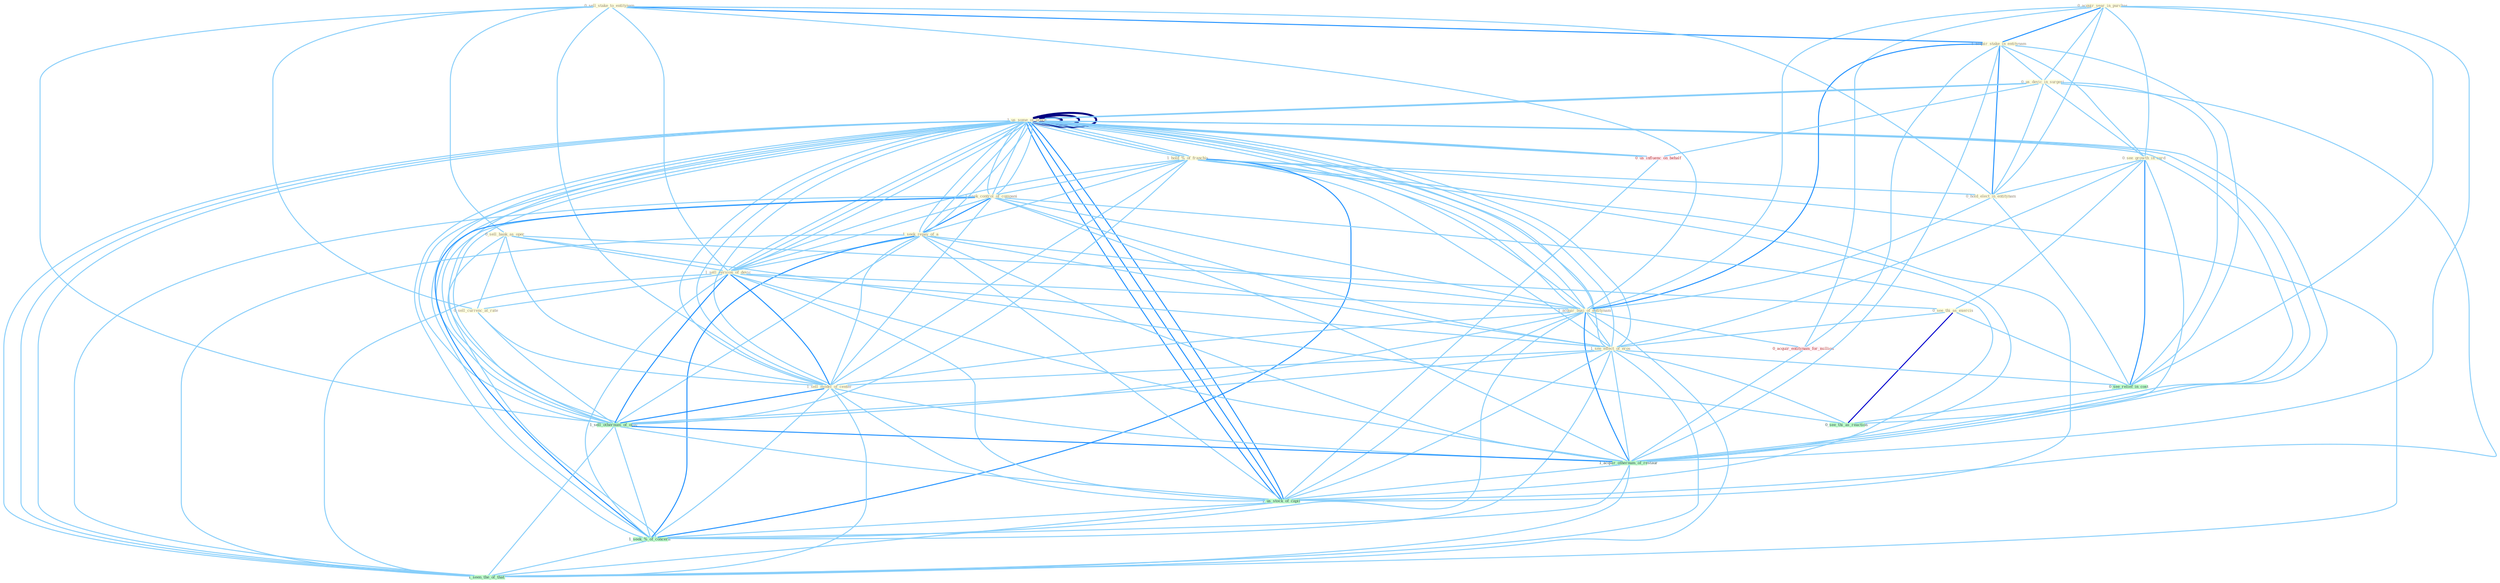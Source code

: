 Graph G{ 
    node
    [shape=polygon,style=filled,width=.5,height=.06,color="#BDFCC9",fixedsize=true,fontsize=4,
    fontcolor="#2f4f4f"];
    {node
    [color="#ffffe0", fontcolor="#8b7d6b"] "0_acquir_year_in_purchas " "1_us_some_of_proce " "0_sell_stake_to_entitynam " "1_hold_%_of_franchis " "1_acquir_stake_in_entitynam " "0_us_devic_in_surgeri " "0_see_growth_in_card " "0_sell_bank_as_oper " "1_seek_control_of_compani " "1_seek_repay_of_a " "0_hold_elect_in_entitynam " "1_us_some_of_proce " "1_sell_version_of_devic " "0_see_thi_as_exercis " "1_acquir_busi_of_entitynam " "0_sell_currenc_at_rate " "1_us_some_of_proce " "1_see_effect_of_eros " "1_sell_model_of_center "}
{node [color="#fff0f5", fontcolor="#b22222"] "0_acquir_entitynam_for_million " "0_us_influenc_on_behalf "}
edge [color="#B0E2FF"];

	"0_acquir_year_in_purchas " -- "1_acquir_stake_in_entitynam " [w="2", color="#1e90ff" , len=0.8];
	"0_acquir_year_in_purchas " -- "0_us_devic_in_surgeri " [w="1", color="#87cefa" ];
	"0_acquir_year_in_purchas " -- "0_see_growth_in_card " [w="1", color="#87cefa" ];
	"0_acquir_year_in_purchas " -- "0_hold_elect_in_entitynam " [w="1", color="#87cefa" ];
	"0_acquir_year_in_purchas " -- "1_acquir_busi_of_entitynam " [w="1", color="#87cefa" ];
	"0_acquir_year_in_purchas " -- "0_acquir_entitynam_for_million " [w="1", color="#87cefa" ];
	"0_acquir_year_in_purchas " -- "0_see_relief_in_cost " [w="1", color="#87cefa" ];
	"0_acquir_year_in_purchas " -- "1_acquir_othernum_of_restaur " [w="1", color="#87cefa" ];
	"1_us_some_of_proce " -- "1_hold_%_of_franchis " [w="1", color="#87cefa" ];
	"1_us_some_of_proce " -- "0_us_devic_in_surgeri " [w="1", color="#87cefa" ];
	"1_us_some_of_proce " -- "1_seek_control_of_compani " [w="1", color="#87cefa" ];
	"1_us_some_of_proce " -- "1_seek_repay_of_a " [w="1", color="#87cefa" ];
	"1_us_some_of_proce " -- "1_us_some_of_proce " [w="4", style=bold, color="#000080", len=0.4];
	"1_us_some_of_proce " -- "1_sell_version_of_devic " [w="1", color="#87cefa" ];
	"1_us_some_of_proce " -- "1_acquir_busi_of_entitynam " [w="1", color="#87cefa" ];
	"1_us_some_of_proce " -- "1_us_some_of_proce " [w="4", style=bold, color="#000080", len=0.4];
	"1_us_some_of_proce " -- "1_see_effect_of_eros " [w="1", color="#87cefa" ];
	"1_us_some_of_proce " -- "1_sell_model_of_center " [w="1", color="#87cefa" ];
	"1_us_some_of_proce " -- "1_sell_othernum_of_offic " [w="1", color="#87cefa" ];
	"1_us_some_of_proce " -- "0_us_influenc_on_behalf " [w="1", color="#87cefa" ];
	"1_us_some_of_proce " -- "1_acquir_othernum_of_restaur " [w="1", color="#87cefa" ];
	"1_us_some_of_proce " -- "1_us_stock_of_capit " [w="2", color="#1e90ff" , len=0.8];
	"1_us_some_of_proce " -- "1_seek_%_of_concern " [w="1", color="#87cefa" ];
	"1_us_some_of_proce " -- "1_seen_the_of_that " [w="1", color="#87cefa" ];
	"0_sell_stake_to_entitynam " -- "1_acquir_stake_in_entitynam " [w="2", color="#1e90ff" , len=0.8];
	"0_sell_stake_to_entitynam " -- "0_sell_bank_as_oper " [w="1", color="#87cefa" ];
	"0_sell_stake_to_entitynam " -- "0_hold_elect_in_entitynam " [w="1", color="#87cefa" ];
	"0_sell_stake_to_entitynam " -- "1_sell_version_of_devic " [w="1", color="#87cefa" ];
	"0_sell_stake_to_entitynam " -- "1_acquir_busi_of_entitynam " [w="1", color="#87cefa" ];
	"0_sell_stake_to_entitynam " -- "0_sell_currenc_at_rate " [w="1", color="#87cefa" ];
	"0_sell_stake_to_entitynam " -- "1_sell_model_of_center " [w="1", color="#87cefa" ];
	"0_sell_stake_to_entitynam " -- "1_sell_othernum_of_offic " [w="1", color="#87cefa" ];
	"1_hold_%_of_franchis " -- "1_seek_control_of_compani " [w="1", color="#87cefa" ];
	"1_hold_%_of_franchis " -- "1_seek_repay_of_a " [w="1", color="#87cefa" ];
	"1_hold_%_of_franchis " -- "0_hold_elect_in_entitynam " [w="1", color="#87cefa" ];
	"1_hold_%_of_franchis " -- "1_us_some_of_proce " [w="1", color="#87cefa" ];
	"1_hold_%_of_franchis " -- "1_sell_version_of_devic " [w="1", color="#87cefa" ];
	"1_hold_%_of_franchis " -- "1_acquir_busi_of_entitynam " [w="1", color="#87cefa" ];
	"1_hold_%_of_franchis " -- "1_us_some_of_proce " [w="1", color="#87cefa" ];
	"1_hold_%_of_franchis " -- "1_see_effect_of_eros " [w="1", color="#87cefa" ];
	"1_hold_%_of_franchis " -- "1_sell_model_of_center " [w="1", color="#87cefa" ];
	"1_hold_%_of_franchis " -- "1_sell_othernum_of_offic " [w="1", color="#87cefa" ];
	"1_hold_%_of_franchis " -- "1_acquir_othernum_of_restaur " [w="1", color="#87cefa" ];
	"1_hold_%_of_franchis " -- "1_us_stock_of_capit " [w="1", color="#87cefa" ];
	"1_hold_%_of_franchis " -- "1_seek_%_of_concern " [w="2", color="#1e90ff" , len=0.8];
	"1_hold_%_of_franchis " -- "1_seen_the_of_that " [w="1", color="#87cefa" ];
	"1_acquir_stake_in_entitynam " -- "0_us_devic_in_surgeri " [w="1", color="#87cefa" ];
	"1_acquir_stake_in_entitynam " -- "0_see_growth_in_card " [w="1", color="#87cefa" ];
	"1_acquir_stake_in_entitynam " -- "0_hold_elect_in_entitynam " [w="2", color="#1e90ff" , len=0.8];
	"1_acquir_stake_in_entitynam " -- "1_acquir_busi_of_entitynam " [w="2", color="#1e90ff" , len=0.8];
	"1_acquir_stake_in_entitynam " -- "0_acquir_entitynam_for_million " [w="1", color="#87cefa" ];
	"1_acquir_stake_in_entitynam " -- "0_see_relief_in_cost " [w="1", color="#87cefa" ];
	"1_acquir_stake_in_entitynam " -- "1_acquir_othernum_of_restaur " [w="1", color="#87cefa" ];
	"0_us_devic_in_surgeri " -- "0_see_growth_in_card " [w="1", color="#87cefa" ];
	"0_us_devic_in_surgeri " -- "0_hold_elect_in_entitynam " [w="1", color="#87cefa" ];
	"0_us_devic_in_surgeri " -- "1_us_some_of_proce " [w="1", color="#87cefa" ];
	"0_us_devic_in_surgeri " -- "1_us_some_of_proce " [w="1", color="#87cefa" ];
	"0_us_devic_in_surgeri " -- "0_us_influenc_on_behalf " [w="1", color="#87cefa" ];
	"0_us_devic_in_surgeri " -- "0_see_relief_in_cost " [w="1", color="#87cefa" ];
	"0_us_devic_in_surgeri " -- "1_us_stock_of_capit " [w="1", color="#87cefa" ];
	"0_see_growth_in_card " -- "0_hold_elect_in_entitynam " [w="1", color="#87cefa" ];
	"0_see_growth_in_card " -- "0_see_thi_as_exercis " [w="1", color="#87cefa" ];
	"0_see_growth_in_card " -- "1_see_effect_of_eros " [w="1", color="#87cefa" ];
	"0_see_growth_in_card " -- "0_see_relief_in_cost " [w="2", color="#1e90ff" , len=0.8];
	"0_see_growth_in_card " -- "0_see_thi_as_reaction " [w="1", color="#87cefa" ];
	"0_sell_bank_as_oper " -- "1_sell_version_of_devic " [w="1", color="#87cefa" ];
	"0_sell_bank_as_oper " -- "0_see_thi_as_exercis " [w="1", color="#87cefa" ];
	"0_sell_bank_as_oper " -- "0_sell_currenc_at_rate " [w="1", color="#87cefa" ];
	"0_sell_bank_as_oper " -- "1_sell_model_of_center " [w="1", color="#87cefa" ];
	"0_sell_bank_as_oper " -- "1_sell_othernum_of_offic " [w="1", color="#87cefa" ];
	"0_sell_bank_as_oper " -- "0_see_thi_as_reaction " [w="1", color="#87cefa" ];
	"1_seek_control_of_compani " -- "1_seek_repay_of_a " [w="2", color="#1e90ff" , len=0.8];
	"1_seek_control_of_compani " -- "1_us_some_of_proce " [w="1", color="#87cefa" ];
	"1_seek_control_of_compani " -- "1_sell_version_of_devic " [w="1", color="#87cefa" ];
	"1_seek_control_of_compani " -- "1_acquir_busi_of_entitynam " [w="1", color="#87cefa" ];
	"1_seek_control_of_compani " -- "1_us_some_of_proce " [w="1", color="#87cefa" ];
	"1_seek_control_of_compani " -- "1_see_effect_of_eros " [w="1", color="#87cefa" ];
	"1_seek_control_of_compani " -- "1_sell_model_of_center " [w="1", color="#87cefa" ];
	"1_seek_control_of_compani " -- "1_sell_othernum_of_offic " [w="1", color="#87cefa" ];
	"1_seek_control_of_compani " -- "1_acquir_othernum_of_restaur " [w="1", color="#87cefa" ];
	"1_seek_control_of_compani " -- "1_us_stock_of_capit " [w="1", color="#87cefa" ];
	"1_seek_control_of_compani " -- "1_seek_%_of_concern " [w="2", color="#1e90ff" , len=0.8];
	"1_seek_control_of_compani " -- "1_seen_the_of_that " [w="1", color="#87cefa" ];
	"1_seek_repay_of_a " -- "1_us_some_of_proce " [w="1", color="#87cefa" ];
	"1_seek_repay_of_a " -- "1_sell_version_of_devic " [w="1", color="#87cefa" ];
	"1_seek_repay_of_a " -- "1_acquir_busi_of_entitynam " [w="1", color="#87cefa" ];
	"1_seek_repay_of_a " -- "1_us_some_of_proce " [w="1", color="#87cefa" ];
	"1_seek_repay_of_a " -- "1_see_effect_of_eros " [w="1", color="#87cefa" ];
	"1_seek_repay_of_a " -- "1_sell_model_of_center " [w="1", color="#87cefa" ];
	"1_seek_repay_of_a " -- "1_sell_othernum_of_offic " [w="1", color="#87cefa" ];
	"1_seek_repay_of_a " -- "1_acquir_othernum_of_restaur " [w="1", color="#87cefa" ];
	"1_seek_repay_of_a " -- "1_us_stock_of_capit " [w="1", color="#87cefa" ];
	"1_seek_repay_of_a " -- "1_seek_%_of_concern " [w="2", color="#1e90ff" , len=0.8];
	"1_seek_repay_of_a " -- "1_seen_the_of_that " [w="1", color="#87cefa" ];
	"0_hold_elect_in_entitynam " -- "1_acquir_busi_of_entitynam " [w="1", color="#87cefa" ];
	"0_hold_elect_in_entitynam " -- "0_see_relief_in_cost " [w="1", color="#87cefa" ];
	"1_us_some_of_proce " -- "1_sell_version_of_devic " [w="1", color="#87cefa" ];
	"1_us_some_of_proce " -- "1_acquir_busi_of_entitynam " [w="1", color="#87cefa" ];
	"1_us_some_of_proce " -- "1_us_some_of_proce " [w="4", style=bold, color="#000080", len=0.4];
	"1_us_some_of_proce " -- "1_see_effect_of_eros " [w="1", color="#87cefa" ];
	"1_us_some_of_proce " -- "1_sell_model_of_center " [w="1", color="#87cefa" ];
	"1_us_some_of_proce " -- "1_sell_othernum_of_offic " [w="1", color="#87cefa" ];
	"1_us_some_of_proce " -- "0_us_influenc_on_behalf " [w="1", color="#87cefa" ];
	"1_us_some_of_proce " -- "1_acquir_othernum_of_restaur " [w="1", color="#87cefa" ];
	"1_us_some_of_proce " -- "1_us_stock_of_capit " [w="2", color="#1e90ff" , len=0.8];
	"1_us_some_of_proce " -- "1_seek_%_of_concern " [w="1", color="#87cefa" ];
	"1_us_some_of_proce " -- "1_seen_the_of_that " [w="1", color="#87cefa" ];
	"1_sell_version_of_devic " -- "1_acquir_busi_of_entitynam " [w="1", color="#87cefa" ];
	"1_sell_version_of_devic " -- "0_sell_currenc_at_rate " [w="1", color="#87cefa" ];
	"1_sell_version_of_devic " -- "1_us_some_of_proce " [w="1", color="#87cefa" ];
	"1_sell_version_of_devic " -- "1_see_effect_of_eros " [w="1", color="#87cefa" ];
	"1_sell_version_of_devic " -- "1_sell_model_of_center " [w="2", color="#1e90ff" , len=0.8];
	"1_sell_version_of_devic " -- "1_sell_othernum_of_offic " [w="2", color="#1e90ff" , len=0.8];
	"1_sell_version_of_devic " -- "1_acquir_othernum_of_restaur " [w="1", color="#87cefa" ];
	"1_sell_version_of_devic " -- "1_us_stock_of_capit " [w="1", color="#87cefa" ];
	"1_sell_version_of_devic " -- "1_seek_%_of_concern " [w="1", color="#87cefa" ];
	"1_sell_version_of_devic " -- "1_seen_the_of_that " [w="1", color="#87cefa" ];
	"0_see_thi_as_exercis " -- "1_see_effect_of_eros " [w="1", color="#87cefa" ];
	"0_see_thi_as_exercis " -- "0_see_relief_in_cost " [w="1", color="#87cefa" ];
	"0_see_thi_as_exercis " -- "0_see_thi_as_reaction " [w="3", color="#0000cd" , len=0.6];
	"1_acquir_busi_of_entitynam " -- "1_us_some_of_proce " [w="1", color="#87cefa" ];
	"1_acquir_busi_of_entitynam " -- "1_see_effect_of_eros " [w="1", color="#87cefa" ];
	"1_acquir_busi_of_entitynam " -- "1_sell_model_of_center " [w="1", color="#87cefa" ];
	"1_acquir_busi_of_entitynam " -- "0_acquir_entitynam_for_million " [w="1", color="#87cefa" ];
	"1_acquir_busi_of_entitynam " -- "1_sell_othernum_of_offic " [w="1", color="#87cefa" ];
	"1_acquir_busi_of_entitynam " -- "1_acquir_othernum_of_restaur " [w="2", color="#1e90ff" , len=0.8];
	"1_acquir_busi_of_entitynam " -- "1_us_stock_of_capit " [w="1", color="#87cefa" ];
	"1_acquir_busi_of_entitynam " -- "1_seek_%_of_concern " [w="1", color="#87cefa" ];
	"1_acquir_busi_of_entitynam " -- "1_seen_the_of_that " [w="1", color="#87cefa" ];
	"0_sell_currenc_at_rate " -- "1_sell_model_of_center " [w="1", color="#87cefa" ];
	"0_sell_currenc_at_rate " -- "1_sell_othernum_of_offic " [w="1", color="#87cefa" ];
	"1_us_some_of_proce " -- "1_see_effect_of_eros " [w="1", color="#87cefa" ];
	"1_us_some_of_proce " -- "1_sell_model_of_center " [w="1", color="#87cefa" ];
	"1_us_some_of_proce " -- "1_sell_othernum_of_offic " [w="1", color="#87cefa" ];
	"1_us_some_of_proce " -- "0_us_influenc_on_behalf " [w="1", color="#87cefa" ];
	"1_us_some_of_proce " -- "1_acquir_othernum_of_restaur " [w="1", color="#87cefa" ];
	"1_us_some_of_proce " -- "1_us_stock_of_capit " [w="2", color="#1e90ff" , len=0.8];
	"1_us_some_of_proce " -- "1_seek_%_of_concern " [w="1", color="#87cefa" ];
	"1_us_some_of_proce " -- "1_seen_the_of_that " [w="1", color="#87cefa" ];
	"1_see_effect_of_eros " -- "1_sell_model_of_center " [w="1", color="#87cefa" ];
	"1_see_effect_of_eros " -- "1_sell_othernum_of_offic " [w="1", color="#87cefa" ];
	"1_see_effect_of_eros " -- "0_see_relief_in_cost " [w="1", color="#87cefa" ];
	"1_see_effect_of_eros " -- "0_see_thi_as_reaction " [w="1", color="#87cefa" ];
	"1_see_effect_of_eros " -- "1_acquir_othernum_of_restaur " [w="1", color="#87cefa" ];
	"1_see_effect_of_eros " -- "1_us_stock_of_capit " [w="1", color="#87cefa" ];
	"1_see_effect_of_eros " -- "1_seek_%_of_concern " [w="1", color="#87cefa" ];
	"1_see_effect_of_eros " -- "1_seen_the_of_that " [w="1", color="#87cefa" ];
	"1_sell_model_of_center " -- "1_sell_othernum_of_offic " [w="2", color="#1e90ff" , len=0.8];
	"1_sell_model_of_center " -- "1_acquir_othernum_of_restaur " [w="1", color="#87cefa" ];
	"1_sell_model_of_center " -- "1_us_stock_of_capit " [w="1", color="#87cefa" ];
	"1_sell_model_of_center " -- "1_seek_%_of_concern " [w="1", color="#87cefa" ];
	"1_sell_model_of_center " -- "1_seen_the_of_that " [w="1", color="#87cefa" ];
	"0_acquir_entitynam_for_million " -- "1_acquir_othernum_of_restaur " [w="1", color="#87cefa" ];
	"1_sell_othernum_of_offic " -- "1_acquir_othernum_of_restaur " [w="2", color="#1e90ff" , len=0.8];
	"1_sell_othernum_of_offic " -- "1_us_stock_of_capit " [w="1", color="#87cefa" ];
	"1_sell_othernum_of_offic " -- "1_seek_%_of_concern " [w="1", color="#87cefa" ];
	"1_sell_othernum_of_offic " -- "1_seen_the_of_that " [w="1", color="#87cefa" ];
	"0_us_influenc_on_behalf " -- "1_us_stock_of_capit " [w="1", color="#87cefa" ];
	"0_see_relief_in_cost " -- "0_see_thi_as_reaction " [w="1", color="#87cefa" ];
	"1_acquir_othernum_of_restaur " -- "1_us_stock_of_capit " [w="1", color="#87cefa" ];
	"1_acquir_othernum_of_restaur " -- "1_seek_%_of_concern " [w="1", color="#87cefa" ];
	"1_acquir_othernum_of_restaur " -- "1_seen_the_of_that " [w="1", color="#87cefa" ];
	"1_us_stock_of_capit " -- "1_seek_%_of_concern " [w="1", color="#87cefa" ];
	"1_us_stock_of_capit " -- "1_seen_the_of_that " [w="1", color="#87cefa" ];
	"1_seek_%_of_concern " -- "1_seen_the_of_that " [w="1", color="#87cefa" ];
}